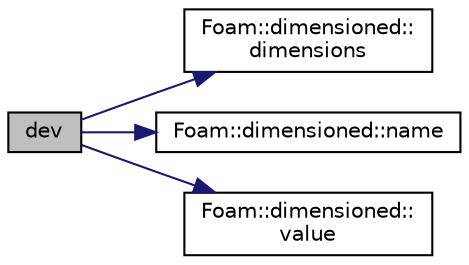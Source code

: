 digraph "dev"
{
  bgcolor="transparent";
  edge [fontname="Helvetica",fontsize="10",labelfontname="Helvetica",labelfontsize="10"];
  node [fontname="Helvetica",fontsize="10",shape=record];
  rankdir="LR";
  Node44732 [label="dev",height=0.2,width=0.4,color="black", fillcolor="grey75", style="filled", fontcolor="black"];
  Node44732 -> Node44733 [color="midnightblue",fontsize="10",style="solid",fontname="Helvetica"];
  Node44733 [label="Foam::dimensioned::\ldimensions",height=0.2,width=0.4,color="black",URL="$a27473.html#a512673c2674ca2d38885f1bb5f6994fb",tooltip="Return const reference to dimensions. "];
  Node44732 -> Node44734 [color="midnightblue",fontsize="10",style="solid",fontname="Helvetica"];
  Node44734 [label="Foam::dimensioned::name",height=0.2,width=0.4,color="black",URL="$a27473.html#ade4113569ef0db70665fded275a5e38e",tooltip="Return const reference to name. "];
  Node44732 -> Node44735 [color="midnightblue",fontsize="10",style="solid",fontname="Helvetica"];
  Node44735 [label="Foam::dimensioned::\lvalue",height=0.2,width=0.4,color="black",URL="$a27473.html#a7948200a26c85fc3a83ffa510a91d668",tooltip="Return const reference to value. "];
}
